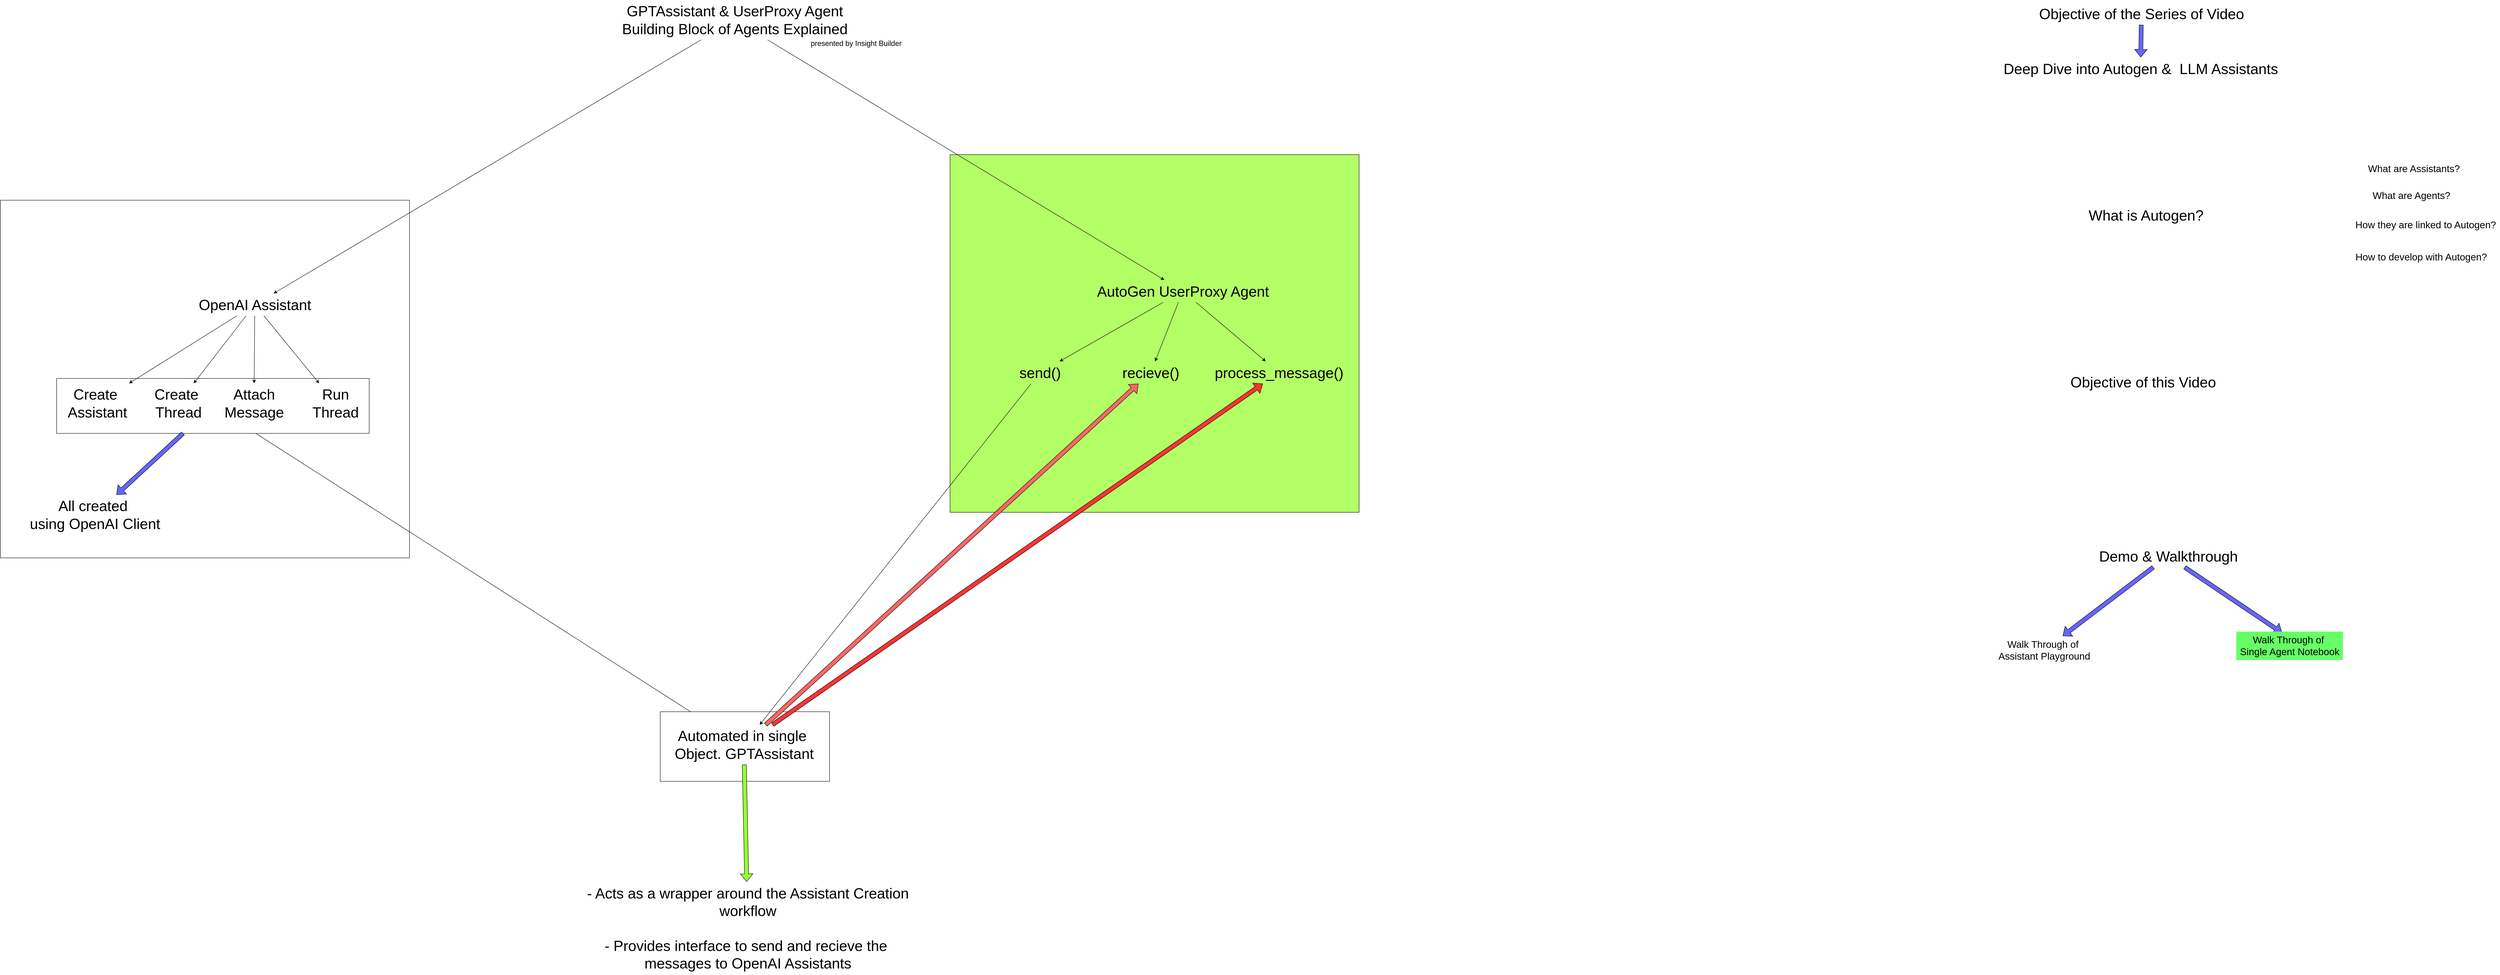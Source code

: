 <mxfile>
    <diagram id="PrQ4sstvGAnfPO9DAXyB" name="Page-1">
        <mxGraphModel dx="3685" dy="1163" grid="0" gridSize="10" guides="1" tooltips="1" connect="1" arrows="1" fold="1" page="0" pageScale="1" pageWidth="827" pageHeight="1169" math="0" shadow="0">
            <root>
                <mxCell id="0"/>
                <mxCell id="1" parent="0"/>
                <mxCell id="55" value="" style="whiteSpace=wrap;html=1;fontSize=24;fillColor=none;" vertex="1" parent="1">
                    <mxGeometry x="143" y="1371" width="416" height="171" as="geometry"/>
                </mxCell>
                <mxCell id="54" value="" style="whiteSpace=wrap;html=1;fontSize=24;fillColor=#B3FF66;" vertex="1" parent="1">
                    <mxGeometry x="855" y="2" width="1005" height="879" as="geometry"/>
                </mxCell>
                <mxCell id="53" value="" style="whiteSpace=wrap;html=1;fontSize=24;fillColor=none;" vertex="1" parent="1">
                    <mxGeometry x="-1478" y="114" width="1005" height="879" as="geometry"/>
                </mxCell>
                <mxCell id="4" value="" style="edgeStyle=none;html=1;fontSize=36;" edge="1" parent="1" source="2" target="3">
                    <mxGeometry relative="1" as="geometry"/>
                </mxCell>
                <mxCell id="6" style="edgeStyle=none;html=1;fontSize=36;" edge="1" parent="1" source="2" target="5">
                    <mxGeometry relative="1" as="geometry"/>
                </mxCell>
                <mxCell id="2" value="&lt;font style=&quot;font-size: 36px;&quot;&gt;GPTAssistant &amp;amp; UserProxy Agent&lt;br&gt;Building Block of Agents Explained&lt;br&gt;&lt;/font&gt;" style="text;html=1;align=center;verticalAlign=middle;resizable=0;points=[];autosize=1;strokeColor=none;fillColor=none;" vertex="1" parent="1">
                    <mxGeometry x="40" y="-378" width="572" height="98" as="geometry"/>
                </mxCell>
                <mxCell id="30" style="edgeStyle=none;html=1;fontSize=36;" edge="1" parent="1" source="24" target="23">
                    <mxGeometry relative="1" as="geometry"/>
                </mxCell>
                <mxCell id="31" style="edgeStyle=none;html=1;fontSize=36;fillColor=#FF6666;shape=flexArrow;" edge="1" parent="1" source="23" target="26">
                    <mxGeometry relative="1" as="geometry"/>
                </mxCell>
                <mxCell id="32" style="edgeStyle=none;html=1;fontSize=36;shape=flexArrow;fillColor=#FF3333;" edge="1" parent="1" source="23" target="28">
                    <mxGeometry relative="1" as="geometry"/>
                </mxCell>
                <mxCell id="38" value="" style="group" vertex="1" connectable="0" parent="1">
                    <mxGeometry x="1016" y="310" width="814" height="255" as="geometry"/>
                </mxCell>
                <mxCell id="5" value="&lt;font style=&quot;font-size: 36px;&quot;&gt;AutoGen UserProxy Agent&lt;br&gt;&lt;/font&gt;" style="text;html=1;align=center;verticalAlign=middle;resizable=0;points=[];autosize=1;strokeColor=none;fillColor=none;fontSize=36;" vertex="1" parent="38">
                    <mxGeometry x="191" width="440" height="55" as="geometry"/>
                </mxCell>
                <mxCell id="24" value="&lt;font style=&quot;font-size: 36px;&quot;&gt;send()&lt;br&gt;&lt;/font&gt;" style="text;html=1;align=center;verticalAlign=middle;resizable=0;points=[];autosize=1;strokeColor=none;fillColor=none;fontSize=36;" vertex="1" parent="38">
                    <mxGeometry y="200" width="120" height="55" as="geometry"/>
                </mxCell>
                <mxCell id="25" value="" style="edgeStyle=none;html=1;fontSize=36;" edge="1" parent="38" source="5" target="24">
                    <mxGeometry relative="1" as="geometry"/>
                </mxCell>
                <mxCell id="26" value="&lt;font style=&quot;font-size: 36px;&quot;&gt;recieve()&lt;br&gt;&lt;/font&gt;" style="text;html=1;align=center;verticalAlign=middle;resizable=0;points=[];autosize=1;strokeColor=none;fillColor=none;fontSize=36;" vertex="1" parent="38">
                    <mxGeometry x="253" y="200" width="158" height="55" as="geometry"/>
                </mxCell>
                <mxCell id="27" style="edgeStyle=none;html=1;fontSize=36;" edge="1" parent="38" source="5" target="26">
                    <mxGeometry relative="1" as="geometry"/>
                </mxCell>
                <mxCell id="28" value="&lt;font style=&quot;font-size: 36px;&quot;&gt;process_message()&lt;br&gt;&lt;/font&gt;" style="text;html=1;align=center;verticalAlign=middle;resizable=0;points=[];autosize=1;strokeColor=none;fillColor=none;fontSize=36;" vertex="1" parent="38">
                    <mxGeometry x="480" y="200" width="334" height="55" as="geometry"/>
                </mxCell>
                <mxCell id="29" style="edgeStyle=none;html=1;fontSize=36;" edge="1" parent="38" source="5" target="28">
                    <mxGeometry relative="1" as="geometry"/>
                </mxCell>
                <mxCell id="39" value="" style="group" vertex="1" connectable="0" parent="1">
                    <mxGeometry x="-1415" y="343" width="843" height="593" as="geometry"/>
                </mxCell>
                <mxCell id="21" value="" style="whiteSpace=wrap;html=1;fontSize=36;" vertex="1" parent="39">
                    <mxGeometry x="75" y="209" width="768" height="135" as="geometry"/>
                </mxCell>
                <mxCell id="3" value="&lt;font style=&quot;font-size: 36px;&quot;&gt;OpenAI Assistant&lt;br&gt;&lt;/font&gt;" style="text;html=1;align=center;verticalAlign=middle;resizable=0;points=[];autosize=1;strokeColor=none;fillColor=none;fontSize=36;" vertex="1" parent="39">
                    <mxGeometry x="415" width="294" height="55" as="geometry"/>
                </mxCell>
                <mxCell id="11" value="Create&amp;nbsp;&lt;br&gt;Thread" style="text;html=1;align=center;verticalAlign=middle;resizable=0;points=[];autosize=1;strokeColor=none;fillColor=none;fontSize=36;" vertex="1" parent="39">
                    <mxGeometry x="306" y="221" width="136" height="98" as="geometry"/>
                </mxCell>
                <mxCell id="8" value="" style="edgeStyle=none;html=1;fontSize=36;" edge="1" parent="39" source="3" target="11">
                    <mxGeometry relative="1" as="geometry">
                        <mxPoint x="411" y="162" as="targetPoint"/>
                    </mxGeometry>
                </mxCell>
                <mxCell id="15" value="Create&amp;nbsp;&lt;br&gt;Assistant" style="text;html=1;align=center;verticalAlign=middle;resizable=0;points=[];autosize=1;strokeColor=none;fillColor=none;fontSize=36;" vertex="1" parent="39">
                    <mxGeometry x="93" y="221" width="164" height="98" as="geometry"/>
                </mxCell>
                <mxCell id="17" style="edgeStyle=none;html=1;fontSize=36;" edge="1" parent="39" source="3" target="15">
                    <mxGeometry relative="1" as="geometry"/>
                </mxCell>
                <mxCell id="16" value="Attach&lt;br&gt;Message" style="text;html=1;align=center;verticalAlign=middle;resizable=0;points=[];autosize=1;strokeColor=none;fillColor=none;fontSize=36;" vertex="1" parent="39">
                    <mxGeometry x="478" y="221" width="164" height="98" as="geometry"/>
                </mxCell>
                <mxCell id="18" style="edgeStyle=none;html=1;fontSize=36;" edge="1" parent="39" source="3" target="16">
                    <mxGeometry relative="1" as="geometry"/>
                </mxCell>
                <mxCell id="19" value="Run&lt;br&gt;Thread" style="text;html=1;align=center;verticalAlign=middle;resizable=0;points=[];autosize=1;strokeColor=none;fillColor=none;fontSize=36;" vertex="1" parent="39">
                    <mxGeometry x="694" y="221" width="132" height="98" as="geometry"/>
                </mxCell>
                <mxCell id="20" style="edgeStyle=none;html=1;fontSize=36;" edge="1" parent="39" source="3" target="19">
                    <mxGeometry relative="1" as="geometry"/>
                </mxCell>
                <mxCell id="37" value="All created&amp;nbsp;&lt;br&gt;using OpenAI Client" style="text;html=1;align=center;verticalAlign=middle;resizable=0;points=[];autosize=1;strokeColor=none;fillColor=none;fontSize=36;" vertex="1" parent="39">
                    <mxGeometry y="495" width="338" height="98" as="geometry"/>
                </mxCell>
                <mxCell id="36" value="" style="edgeStyle=none;shape=flexArrow;html=1;fontSize=36;fillColor=#6666FF;" edge="1" parent="39" source="21" target="37">
                    <mxGeometry relative="1" as="geometry">
                        <mxPoint x="258.576" y="486" as="targetPoint"/>
                    </mxGeometry>
                </mxCell>
                <mxCell id="40" value="" style="group" vertex="1" connectable="0" parent="1">
                    <mxGeometry x="-46" y="1403" width="808" height="614" as="geometry"/>
                </mxCell>
                <mxCell id="23" value="Automated in single&amp;nbsp;&lt;br&gt;Object. GPTAssistant" style="text;html=1;align=center;verticalAlign=middle;resizable=0;points=[];autosize=1;strokeColor=none;fillColor=none;fontSize=36;" vertex="1" parent="40">
                    <mxGeometry x="215" width="359" height="98" as="geometry"/>
                </mxCell>
                <mxCell id="33" value="- Acts as a wrapper around the Assistant Creation&lt;br&gt;workflow&lt;br&gt;&lt;br&gt;- Provides interface to send and recieve the&amp;nbsp;&lt;br&gt;messages to OpenAI Assistants" style="text;html=1;align=center;verticalAlign=middle;resizable=0;points=[];autosize=1;strokeColor=none;fillColor=none;fontSize=36;" vertex="1" parent="40">
                    <mxGeometry y="386" width="808" height="228" as="geometry"/>
                </mxCell>
                <mxCell id="34" value="" style="edgeStyle=none;shape=flexArrow;html=1;fontSize=36;fillColor=#99FF33;" edge="1" parent="40" source="23" target="33">
                    <mxGeometry relative="1" as="geometry"/>
                </mxCell>
                <mxCell id="46" style="edgeStyle=none;shape=flexArrow;html=1;fontSize=36;fillColor=#6666FF;" edge="1" parent="1" source="41" target="45">
                    <mxGeometry relative="1" as="geometry"/>
                </mxCell>
                <mxCell id="41" value="Objective of the Series of Video&lt;br&gt;" style="text;html=1;align=center;verticalAlign=middle;resizable=0;points=[];autosize=1;strokeColor=none;fillColor=none;fontSize=36;" vertex="1" parent="1">
                    <mxGeometry x="3521" y="-372" width="522" height="55" as="geometry"/>
                </mxCell>
                <mxCell id="42" value="What is Autogen?" style="text;html=1;align=center;verticalAlign=middle;resizable=0;points=[];autosize=1;strokeColor=none;fillColor=none;fontSize=36;" vertex="1" parent="1">
                    <mxGeometry x="3643" y="123" width="300" height="55" as="geometry"/>
                </mxCell>
                <mxCell id="43" value="Objective of this Video" style="text;html=1;align=center;verticalAlign=middle;resizable=0;points=[];autosize=1;strokeColor=none;fillColor=none;fontSize=36;" vertex="1" parent="1">
                    <mxGeometry x="3598" y="533" width="376" height="55" as="geometry"/>
                </mxCell>
                <mxCell id="50" value="" style="edgeStyle=none;shape=flexArrow;html=1;fontSize=18;fillColor=#6666FF;" edge="1" parent="1" source="44" target="49">
                    <mxGeometry relative="1" as="geometry"/>
                </mxCell>
                <mxCell id="52" style="edgeStyle=none;shape=flexArrow;html=1;entryX=0.43;entryY=0.045;entryDx=0;entryDy=0;entryPerimeter=0;fontSize=18;fillColor=#6666FF;" edge="1" parent="1" source="44" target="51">
                    <mxGeometry relative="1" as="geometry"/>
                </mxCell>
                <mxCell id="44" value="Demo &amp;amp; Walkthrough" style="text;html=1;align=center;verticalAlign=middle;resizable=0;points=[];autosize=1;strokeColor=none;fillColor=none;fontSize=36;" vertex="1" parent="1">
                    <mxGeometry x="3668" y="961" width="359" height="55" as="geometry"/>
                </mxCell>
                <mxCell id="45" value="Deep Dive into Autogen &amp;amp;&amp;nbsp; LLM Assistants" style="text;html=1;align=center;verticalAlign=middle;resizable=0;points=[];autosize=1;strokeColor=none;fillColor=none;fontSize=36;" vertex="1" parent="1">
                    <mxGeometry x="3434" y="-237" width="692" height="55" as="geometry"/>
                </mxCell>
                <mxCell id="48" value="&lt;font style=&quot;font-size: 18px;&quot;&gt;presented by Insight Builder&lt;/font&gt;" style="text;html=1;align=center;verticalAlign=middle;resizable=0;points=[];autosize=1;strokeColor=none;fillColor=none;fontSize=36;" vertex="1" parent="1">
                    <mxGeometry x="503" y="-306" width="241" height="55" as="geometry"/>
                </mxCell>
                <mxCell id="49" value="&lt;font style=&quot;font-size: 24px;&quot;&gt;Walk Through of&amp;nbsp;&lt;br&gt;Assistant Playground&lt;/font&gt;" style="text;html=1;align=center;verticalAlign=middle;resizable=0;points=[];autosize=1;strokeColor=none;fillColor=none;fontSize=18;" vertex="1" parent="1">
                    <mxGeometry x="3421" y="1185" width="243" height="70" as="geometry"/>
                </mxCell>
                <mxCell id="51" value="&lt;font style=&quot;font-size: 24px;&quot;&gt;Walk Through of&amp;nbsp;&lt;br&gt;Single Agent Notebook&lt;/font&gt;" style="text;html=1;align=center;verticalAlign=middle;resizable=0;points=[];autosize=1;strokeColor=none;fillColor=#66FF66;fontSize=18;" vertex="1" parent="1">
                    <mxGeometry x="4015" y="1174" width="262" height="70" as="geometry"/>
                </mxCell>
                <mxCell id="56" value="" style="edgeStyle=none;html=1;fontSize=36;endArrow=none;" edge="1" parent="1" source="21" target="55">
                    <mxGeometry relative="1" as="geometry">
                        <mxPoint x="271.719" y="1403" as="targetPoint"/>
                        <mxPoint x="-850.23" y="687" as="sourcePoint"/>
                    </mxGeometry>
                </mxCell>
                <mxCell id="57" value="What are Assistants?" style="text;html=1;align=center;verticalAlign=middle;resizable=0;points=[];autosize=1;strokeColor=none;fillColor=none;fontSize=24;" vertex="1" parent="1">
                    <mxGeometry x="4329" y="16" width="243" height="41" as="geometry"/>
                </mxCell>
                <mxCell id="58" value="How they are linked to Autogen?" style="text;html=1;align=center;verticalAlign=middle;resizable=0;points=[];autosize=1;strokeColor=none;fillColor=none;fontSize=24;" vertex="1" parent="1">
                    <mxGeometry x="4298" y="154" width="364" height="41" as="geometry"/>
                </mxCell>
                <mxCell id="59" value="How to develop with Autogen?" style="text;html=1;align=center;verticalAlign=middle;resizable=0;points=[];autosize=1;strokeColor=none;fillColor=none;fontSize=24;" vertex="1" parent="1">
                    <mxGeometry x="4298" y="233" width="341" height="41" as="geometry"/>
                </mxCell>
                <mxCell id="60" value="What are Agents?" style="text;html=1;align=center;verticalAlign=middle;resizable=0;points=[];autosize=1;strokeColor=none;fillColor=none;fontSize=24;" vertex="1" parent="1">
                    <mxGeometry x="4340" y="82" width="209" height="41" as="geometry"/>
                </mxCell>
            </root>
        </mxGraphModel>
    </diagram>
</mxfile>